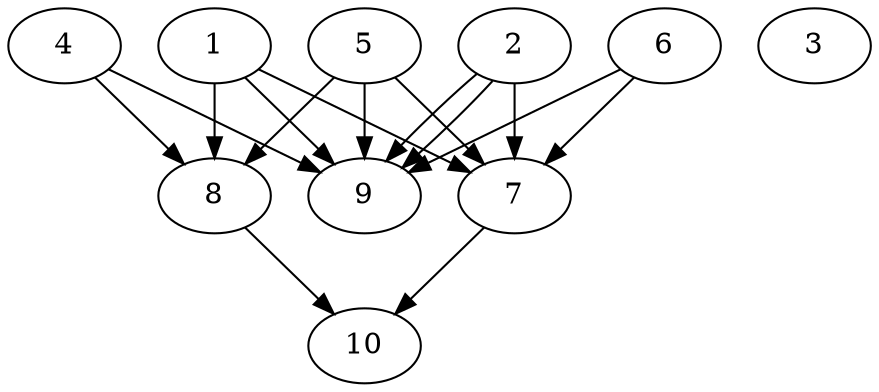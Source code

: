 // DAG automatically generated by daggen at Thu Oct  3 13:58:05 2019
// ./daggen --dot -n 10 --ccr 0.3 --fat 0.7 --regular 0.5 --density 0.9 --mindata 5242880 --maxdata 52428800 
digraph G {
  1 [size="145551360", alpha="0.07", expect_size="43665408"] 
  1 -> 7 [size ="43665408"]
  1 -> 8 [size ="43665408"]
  1 -> 9 [size ="43665408"]
  2 [size="19920213", alpha="0.03", expect_size="5976064"] 
  2 -> 7 [size ="5976064"]
  2 -> 9 [size ="5976064"]
  2 -> 9 [size ="5976064"]
  3 [size="72441173", alpha="0.18", expect_size="21732352"] 
  4 [size="140895573", alpha="0.08", expect_size="42268672"] 
  4 -> 8 [size ="42268672"]
  4 -> 9 [size ="42268672"]
  5 [size="126310400", alpha="0.14", expect_size="37893120"] 
  5 -> 7 [size ="37893120"]
  5 -> 8 [size ="37893120"]
  5 -> 9 [size ="37893120"]
  6 [size="156160000", alpha="0.17", expect_size="46848000"] 
  6 -> 7 [size ="46848000"]
  6 -> 9 [size ="46848000"]
  7 [size="65785173", alpha="0.11", expect_size="19735552"] 
  7 -> 10 [size ="19735552"]
  8 [size="162228907", alpha="0.01", expect_size="48668672"] 
  8 -> 10 [size ="48668672"]
  9 [size="96460800", alpha="0.01", expect_size="28938240"] 
  10 [size="161307307", alpha="0.05", expect_size="48392192"] 
}
